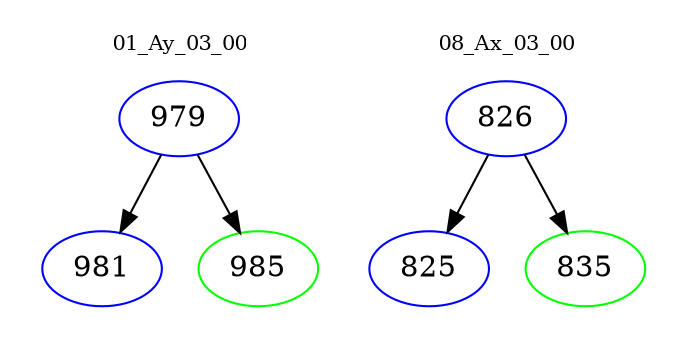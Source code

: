 digraph{
subgraph cluster_0 {
color = white
label = "01_Ay_03_00";
fontsize=10;
T0_979 [label="979", color="blue"]
T0_979 -> T0_981 [color="black"]
T0_981 [label="981", color="blue"]
T0_979 -> T0_985 [color="black"]
T0_985 [label="985", color="green"]
}
subgraph cluster_1 {
color = white
label = "08_Ax_03_00";
fontsize=10;
T1_826 [label="826", color="blue"]
T1_826 -> T1_825 [color="black"]
T1_825 [label="825", color="blue"]
T1_826 -> T1_835 [color="black"]
T1_835 [label="835", color="green"]
}
}
